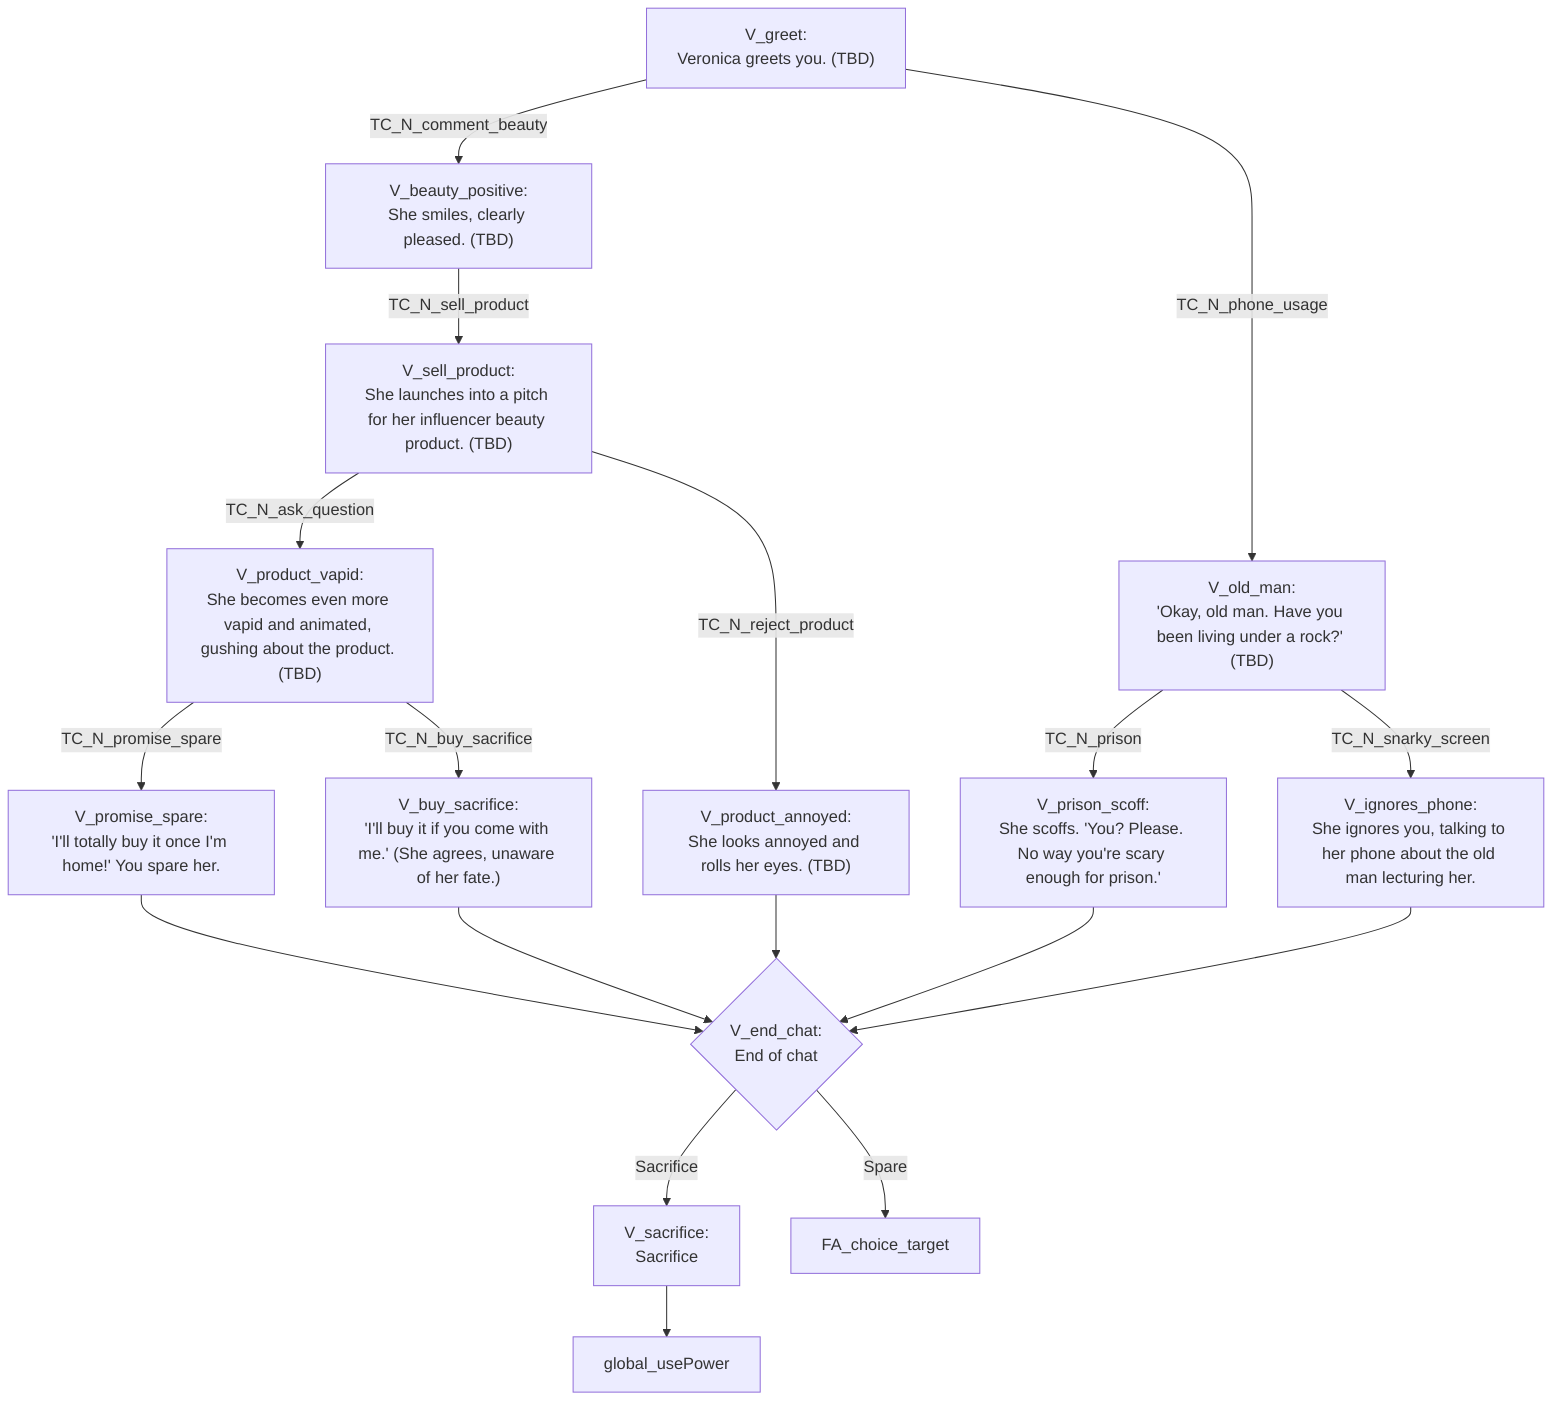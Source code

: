 flowchart TD
direction LR
V_greet["V_greet:<br/>Veronica greets you. (TBD)"] -->|TC_N_comment_beauty| V_beauty_positive
V_greet -->|TC_N_phone_usage| V_old_man
V_beauty_positive["V_beauty_positive:<br/>She smiles, clearly pleased. (TBD)"] -->|TC_N_sell_product| V_sell_product
V_sell_product["V_sell_product:<br/>She launches into a pitch for her influencer beauty product. (TBD)"] -->|TC_N_ask_question| V_product_vapid
V_sell_product -->|TC_N_reject_product| V_product_annoyed
V_product_vapid["V_product_vapid:<br/>She becomes even more vapid and animated, gushing about the product. (TBD)"] -->|TC_N_promise_spare| V_promise_spare
V_product_vapid -->|TC_N_buy_sacrifice| V_buy_sacrifice
V_promise_spare["V_promise_spare:<br/>'I'll totally buy it once I'm home!' You spare her."] --> V_end_chat
V_product_annoyed["V_product_annoyed:<br/>She looks annoyed and rolls her eyes. (TBD)"] --> V_end_chat
V_old_man["V_old_man:<br/>'Okay, old man. Have you been living under a rock?' (TBD)"] -->|TC_N_prison| V_prison_scoff
V_old_man -->|TC_N_snarky_screen| V_ignores_phone
V_prison_scoff["V_prison_scoff:<br/>She scoffs. 'You? Please. No way you're scary enough for prison.'"] --> V_end_chat
V_ignores_phone["V_ignores_phone:<br/>She ignores you, talking to her phone about the old man lecturing her."] --> V_end_chat
V_buy_sacrifice["V_buy_sacrifice:<br/>'I'll buy it if you come with me.' (She agrees, unaware of her fate.)"] --> V_end_chat
V_sacrifice["V_sacrifice:<br/>Sacrifice"] --> global_usePower

V_end_chat{"V_end_chat:<br/>End of chat"} -->|Sacrifice| V_sacrifice
V_end_chat -->|Spare| FA_choice_target